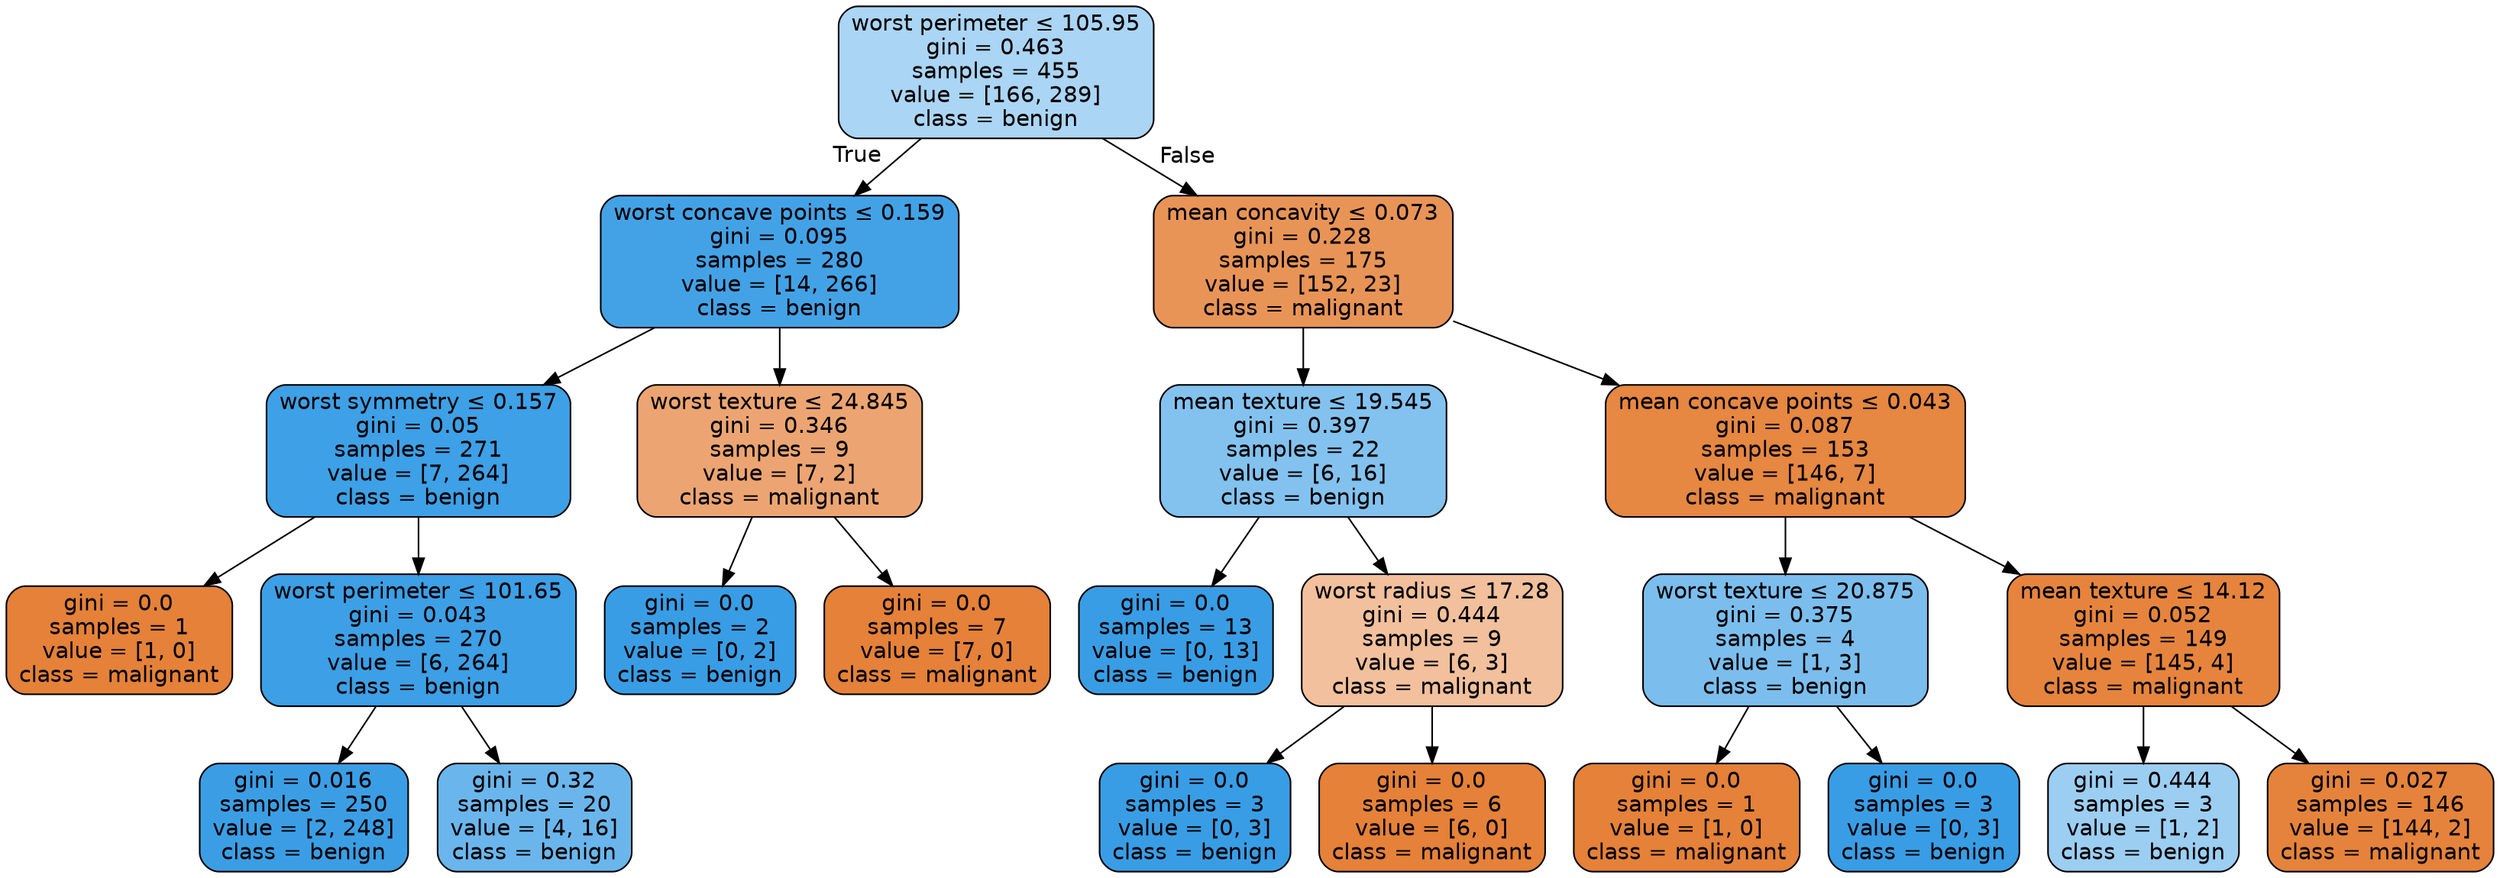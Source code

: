 digraph Tree {
node [shape=box, style="filled, rounded", color="black", fontname=helvetica] ;
edge [fontname=helvetica] ;
0 [label=<worst perimeter &le; 105.95<br/>gini = 0.463<br/>samples = 455<br/>value = [166, 289]<br/>class = benign>, fillcolor="#abd5f4"] ;
1 [label=<worst concave points &le; 0.159<br/>gini = 0.095<br/>samples = 280<br/>value = [14, 266]<br/>class = benign>, fillcolor="#43a2e6"] ;
0 -> 1 [labeldistance=2.5, labelangle=45, headlabel="True"] ;
2 [label=<worst symmetry &le; 0.157<br/>gini = 0.05<br/>samples = 271<br/>value = [7, 264]<br/>class = benign>, fillcolor="#3ea0e6"] ;
1 -> 2 ;
3 [label=<gini = 0.0<br/>samples = 1<br/>value = [1, 0]<br/>class = malignant>, fillcolor="#e58139"] ;
2 -> 3 ;
4 [label=<worst perimeter &le; 101.65<br/>gini = 0.043<br/>samples = 270<br/>value = [6, 264]<br/>class = benign>, fillcolor="#3d9fe6"] ;
2 -> 4 ;
5 [label=<gini = 0.016<br/>samples = 250<br/>value = [2, 248]<br/>class = benign>, fillcolor="#3b9ee5"] ;
4 -> 5 ;
6 [label=<gini = 0.32<br/>samples = 20<br/>value = [4, 16]<br/>class = benign>, fillcolor="#6ab6ec"] ;
4 -> 6 ;
7 [label=<worst texture &le; 24.845<br/>gini = 0.346<br/>samples = 9<br/>value = [7, 2]<br/>class = malignant>, fillcolor="#eca572"] ;
1 -> 7 ;
8 [label=<gini = 0.0<br/>samples = 2<br/>value = [0, 2]<br/>class = benign>, fillcolor="#399de5"] ;
7 -> 8 ;
9 [label=<gini = 0.0<br/>samples = 7<br/>value = [7, 0]<br/>class = malignant>, fillcolor="#e58139"] ;
7 -> 9 ;
10 [label=<mean concavity &le; 0.073<br/>gini = 0.228<br/>samples = 175<br/>value = [152, 23]<br/>class = malignant>, fillcolor="#e99457"] ;
0 -> 10 [labeldistance=2.5, labelangle=-45, headlabel="False"] ;
11 [label=<mean texture &le; 19.545<br/>gini = 0.397<br/>samples = 22<br/>value = [6, 16]<br/>class = benign>, fillcolor="#83c2ef"] ;
10 -> 11 ;
12 [label=<gini = 0.0<br/>samples = 13<br/>value = [0, 13]<br/>class = benign>, fillcolor="#399de5"] ;
11 -> 12 ;
13 [label=<worst radius &le; 17.28<br/>gini = 0.444<br/>samples = 9<br/>value = [6, 3]<br/>class = malignant>, fillcolor="#f2c09c"] ;
11 -> 13 ;
14 [label=<gini = 0.0<br/>samples = 3<br/>value = [0, 3]<br/>class = benign>, fillcolor="#399de5"] ;
13 -> 14 ;
15 [label=<gini = 0.0<br/>samples = 6<br/>value = [6, 0]<br/>class = malignant>, fillcolor="#e58139"] ;
13 -> 15 ;
16 [label=<mean concave points &le; 0.043<br/>gini = 0.087<br/>samples = 153<br/>value = [146, 7]<br/>class = malignant>, fillcolor="#e68742"] ;
10 -> 16 ;
17 [label=<worst texture &le; 20.875<br/>gini = 0.375<br/>samples = 4<br/>value = [1, 3]<br/>class = benign>, fillcolor="#7bbeee"] ;
16 -> 17 ;
18 [label=<gini = 0.0<br/>samples = 1<br/>value = [1, 0]<br/>class = malignant>, fillcolor="#e58139"] ;
17 -> 18 ;
19 [label=<gini = 0.0<br/>samples = 3<br/>value = [0, 3]<br/>class = benign>, fillcolor="#399de5"] ;
17 -> 19 ;
20 [label=<mean texture &le; 14.12<br/>gini = 0.052<br/>samples = 149<br/>value = [145, 4]<br/>class = malignant>, fillcolor="#e6843e"] ;
16 -> 20 ;
21 [label=<gini = 0.444<br/>samples = 3<br/>value = [1, 2]<br/>class = benign>, fillcolor="#9ccef2"] ;
20 -> 21 ;
22 [label=<gini = 0.027<br/>samples = 146<br/>value = [144, 2]<br/>class = malignant>, fillcolor="#e5833c"] ;
20 -> 22 ;
}